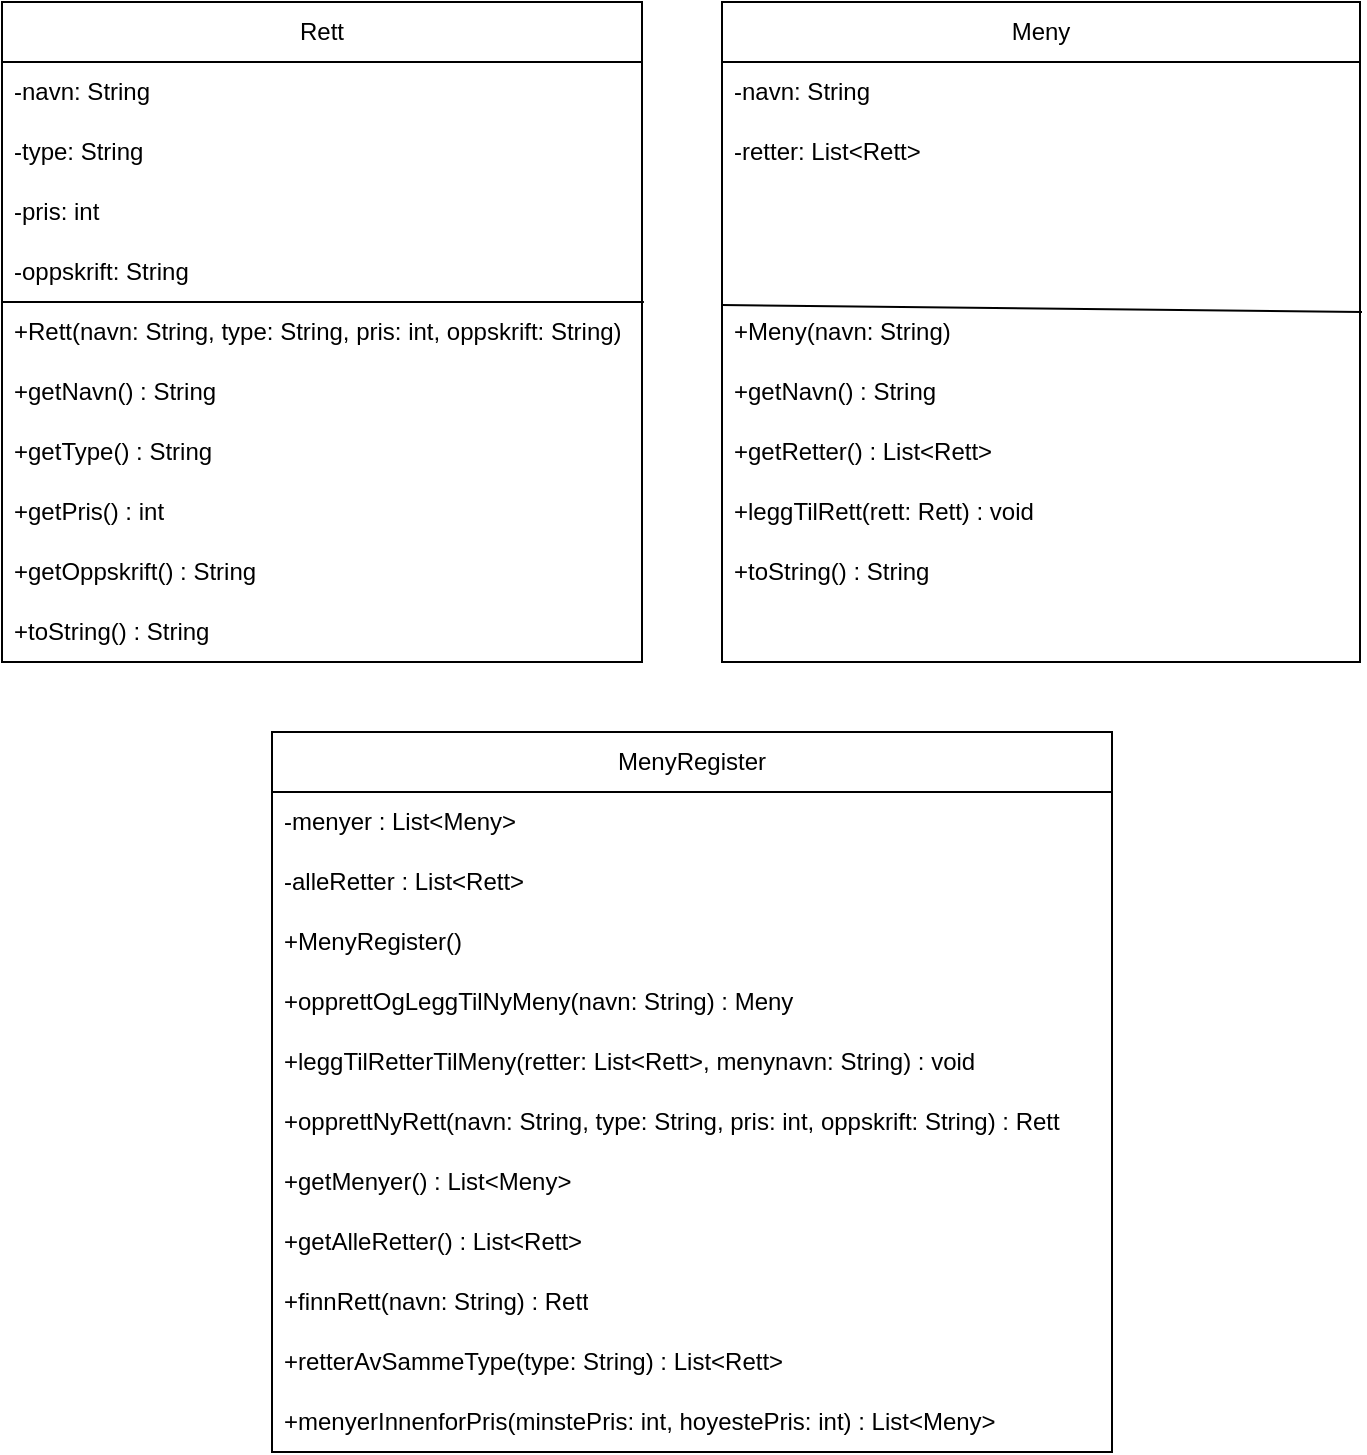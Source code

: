 <mxfile version="21.7.4" type="device">
  <diagram name="Page-1" id="zoSbR6VGBXvLc-6SordA">
    <mxGraphModel dx="776" dy="514" grid="1" gridSize="10" guides="1" tooltips="1" connect="1" arrows="1" fold="1" page="1" pageScale="1" pageWidth="850" pageHeight="1100" math="0" shadow="0">
      <root>
        <mxCell id="0" />
        <mxCell id="1" parent="0" />
        <mxCell id="HSt3kR7e06BfaK-hT1Uo-1" value="Rett" style="swimlane;fontStyle=0;childLayout=stackLayout;horizontal=1;startSize=30;horizontalStack=0;resizeParent=1;resizeParentMax=0;resizeLast=0;collapsible=1;marginBottom=0;whiteSpace=wrap;html=1;" vertex="1" parent="1">
          <mxGeometry x="80" y="115" width="320" height="330" as="geometry">
            <mxRectangle x="80" y="115" width="60" height="30" as="alternateBounds" />
          </mxGeometry>
        </mxCell>
        <mxCell id="HSt3kR7e06BfaK-hT1Uo-2" value="-navn: String" style="text;strokeColor=none;fillColor=none;align=left;verticalAlign=middle;spacingLeft=4;spacingRight=4;overflow=hidden;points=[[0,0.5],[1,0.5]];portConstraint=eastwest;rotatable=0;whiteSpace=wrap;html=1;" vertex="1" parent="HSt3kR7e06BfaK-hT1Uo-1">
          <mxGeometry y="30" width="320" height="30" as="geometry" />
        </mxCell>
        <mxCell id="HSt3kR7e06BfaK-hT1Uo-3" value="-type: String" style="text;strokeColor=none;fillColor=none;align=left;verticalAlign=middle;spacingLeft=4;spacingRight=4;overflow=hidden;points=[[0,0.5],[1,0.5]];portConstraint=eastwest;rotatable=0;whiteSpace=wrap;html=1;" vertex="1" parent="HSt3kR7e06BfaK-hT1Uo-1">
          <mxGeometry y="60" width="320" height="30" as="geometry" />
        </mxCell>
        <mxCell id="HSt3kR7e06BfaK-hT1Uo-4" value="-pris: int" style="text;strokeColor=none;fillColor=none;align=left;verticalAlign=middle;spacingLeft=4;spacingRight=4;overflow=hidden;points=[[0,0.5],[1,0.5]];portConstraint=eastwest;rotatable=0;whiteSpace=wrap;html=1;" vertex="1" parent="HSt3kR7e06BfaK-hT1Uo-1">
          <mxGeometry y="90" width="320" height="30" as="geometry" />
        </mxCell>
        <mxCell id="HSt3kR7e06BfaK-hT1Uo-5" value="-oppskrift: String" style="text;strokeColor=none;fillColor=none;align=left;verticalAlign=middle;spacingLeft=4;spacingRight=4;overflow=hidden;points=[[0,0.5],[1,0.5]];portConstraint=eastwest;rotatable=0;whiteSpace=wrap;html=1;" vertex="1" parent="HSt3kR7e06BfaK-hT1Uo-1">
          <mxGeometry y="120" width="320" height="30" as="geometry" />
        </mxCell>
        <mxCell id="HSt3kR7e06BfaK-hT1Uo-22" value="+Rett(navn: String, type: String, pris: int, oppskrift: String)" style="text;strokeColor=none;fillColor=none;align=left;verticalAlign=middle;spacingLeft=4;spacingRight=4;overflow=hidden;points=[[0,0.5],[1,0.5]];portConstraint=eastwest;rotatable=0;whiteSpace=wrap;html=1;" vertex="1" parent="HSt3kR7e06BfaK-hT1Uo-1">
          <mxGeometry y="150" width="320" height="30" as="geometry" />
        </mxCell>
        <mxCell id="HSt3kR7e06BfaK-hT1Uo-9" value="" style="endArrow=none;html=1;rounded=0;entryX=1.003;entryY=0.001;entryDx=0;entryDy=0;entryPerimeter=0;" edge="1" parent="HSt3kR7e06BfaK-hT1Uo-1" target="HSt3kR7e06BfaK-hT1Uo-22">
          <mxGeometry width="50" height="50" relative="1" as="geometry">
            <mxPoint y="150" as="sourcePoint" />
            <mxPoint x="110" y="150" as="targetPoint" />
          </mxGeometry>
        </mxCell>
        <mxCell id="HSt3kR7e06BfaK-hT1Uo-8" value="+getNavn() : String" style="text;strokeColor=none;fillColor=none;align=left;verticalAlign=middle;spacingLeft=4;spacingRight=4;overflow=hidden;points=[[0,0.5],[1,0.5]];portConstraint=eastwest;rotatable=0;whiteSpace=wrap;html=1;" vertex="1" parent="HSt3kR7e06BfaK-hT1Uo-1">
          <mxGeometry y="180" width="320" height="30" as="geometry" />
        </mxCell>
        <mxCell id="HSt3kR7e06BfaK-hT1Uo-7" value="+getType() : String" style="text;strokeColor=none;fillColor=none;align=left;verticalAlign=middle;spacingLeft=4;spacingRight=4;overflow=hidden;points=[[0,0.5],[1,0.5]];portConstraint=eastwest;rotatable=0;whiteSpace=wrap;html=1;" vertex="1" parent="HSt3kR7e06BfaK-hT1Uo-1">
          <mxGeometry y="210" width="320" height="30" as="geometry" />
        </mxCell>
        <mxCell id="HSt3kR7e06BfaK-hT1Uo-6" value="+getPris() : int" style="text;strokeColor=none;fillColor=none;align=left;verticalAlign=middle;spacingLeft=4;spacingRight=4;overflow=hidden;points=[[0,0.5],[1,0.5]];portConstraint=eastwest;rotatable=0;whiteSpace=wrap;html=1;" vertex="1" parent="HSt3kR7e06BfaK-hT1Uo-1">
          <mxGeometry y="240" width="320" height="30" as="geometry" />
        </mxCell>
        <mxCell id="HSt3kR7e06BfaK-hT1Uo-10" value="+getOppskrift() : String" style="text;strokeColor=none;fillColor=none;align=left;verticalAlign=middle;spacingLeft=4;spacingRight=4;overflow=hidden;points=[[0,0.5],[1,0.5]];portConstraint=eastwest;rotatable=0;whiteSpace=wrap;html=1;" vertex="1" parent="HSt3kR7e06BfaK-hT1Uo-1">
          <mxGeometry y="270" width="320" height="30" as="geometry" />
        </mxCell>
        <mxCell id="HSt3kR7e06BfaK-hT1Uo-11" value="+toString() : String" style="text;strokeColor=none;fillColor=none;align=left;verticalAlign=middle;spacingLeft=4;spacingRight=4;overflow=hidden;points=[[0,0.5],[1,0.5]];portConstraint=eastwest;rotatable=0;whiteSpace=wrap;html=1;" vertex="1" parent="HSt3kR7e06BfaK-hT1Uo-1">
          <mxGeometry y="300" width="320" height="30" as="geometry" />
        </mxCell>
        <mxCell id="HSt3kR7e06BfaK-hT1Uo-12" value="Meny" style="swimlane;fontStyle=0;childLayout=stackLayout;horizontal=1;startSize=30;horizontalStack=0;resizeParent=1;resizeParentMax=0;resizeLast=0;collapsible=1;marginBottom=0;whiteSpace=wrap;html=1;" vertex="1" parent="1">
          <mxGeometry x="440" y="115" width="319" height="330" as="geometry" />
        </mxCell>
        <mxCell id="HSt3kR7e06BfaK-hT1Uo-13" value="-navn: String" style="text;strokeColor=none;fillColor=none;align=left;verticalAlign=middle;spacingLeft=4;spacingRight=4;overflow=hidden;points=[[0,0.5],[1,0.5]];portConstraint=eastwest;rotatable=0;whiteSpace=wrap;html=1;" vertex="1" parent="HSt3kR7e06BfaK-hT1Uo-12">
          <mxGeometry y="30" width="319" height="30" as="geometry" />
        </mxCell>
        <mxCell id="HSt3kR7e06BfaK-hT1Uo-14" value="-retter: List&amp;lt;Rett&amp;gt;" style="text;strokeColor=none;fillColor=none;align=left;verticalAlign=middle;spacingLeft=4;spacingRight=4;overflow=hidden;points=[[0,0.5],[1,0.5]];portConstraint=eastwest;rotatable=0;whiteSpace=wrap;html=1;" vertex="1" parent="HSt3kR7e06BfaK-hT1Uo-12">
          <mxGeometry y="60" width="319" height="30" as="geometry" />
        </mxCell>
        <mxCell id="HSt3kR7e06BfaK-hT1Uo-41" style="text;strokeColor=none;fillColor=none;align=left;verticalAlign=middle;spacingLeft=4;spacingRight=4;overflow=hidden;points=[[0,0.5],[1,0.5]];portConstraint=eastwest;rotatable=0;whiteSpace=wrap;html=1;" vertex="1" parent="HSt3kR7e06BfaK-hT1Uo-12">
          <mxGeometry y="90" width="319" height="30" as="geometry" />
        </mxCell>
        <mxCell id="HSt3kR7e06BfaK-hT1Uo-42" style="text;strokeColor=none;fillColor=none;align=left;verticalAlign=middle;spacingLeft=4;spacingRight=4;overflow=hidden;points=[[0,0.5],[1,0.5]];portConstraint=eastwest;rotatable=0;whiteSpace=wrap;html=1;" vertex="1" parent="HSt3kR7e06BfaK-hT1Uo-12">
          <mxGeometry y="120" width="319" height="30" as="geometry" />
        </mxCell>
        <mxCell id="HSt3kR7e06BfaK-hT1Uo-17" value="+Meny(navn: String)" style="text;strokeColor=none;fillColor=none;align=left;verticalAlign=middle;spacingLeft=4;spacingRight=4;overflow=hidden;points=[[0,0.5],[1,0.5]];portConstraint=eastwest;rotatable=0;whiteSpace=wrap;html=1;" vertex="1" parent="HSt3kR7e06BfaK-hT1Uo-12">
          <mxGeometry y="150" width="319" height="30" as="geometry" />
        </mxCell>
        <mxCell id="HSt3kR7e06BfaK-hT1Uo-24" value="+getNavn() : String" style="text;strokeColor=none;fillColor=none;align=left;verticalAlign=middle;spacingLeft=4;spacingRight=4;overflow=hidden;points=[[0,0.5],[1,0.5]];portConstraint=eastwest;rotatable=0;whiteSpace=wrap;html=1;" vertex="1" parent="HSt3kR7e06BfaK-hT1Uo-12">
          <mxGeometry y="180" width="319" height="30" as="geometry" />
        </mxCell>
        <mxCell id="HSt3kR7e06BfaK-hT1Uo-25" value="+getRetter() : List&amp;lt;Rett&amp;gt;" style="text;strokeColor=none;fillColor=none;align=left;verticalAlign=middle;spacingLeft=4;spacingRight=4;overflow=hidden;points=[[0,0.5],[1,0.5]];portConstraint=eastwest;rotatable=0;whiteSpace=wrap;html=1;" vertex="1" parent="HSt3kR7e06BfaK-hT1Uo-12">
          <mxGeometry y="210" width="319" height="30" as="geometry" />
        </mxCell>
        <mxCell id="HSt3kR7e06BfaK-hT1Uo-27" value="+leggTilRett(rett: Rett) : void" style="text;strokeColor=none;fillColor=none;align=left;verticalAlign=middle;spacingLeft=4;spacingRight=4;overflow=hidden;points=[[0,0.5],[1,0.5]];portConstraint=eastwest;rotatable=0;whiteSpace=wrap;html=1;" vertex="1" parent="HSt3kR7e06BfaK-hT1Uo-12">
          <mxGeometry y="240" width="319" height="30" as="geometry" />
        </mxCell>
        <mxCell id="HSt3kR7e06BfaK-hT1Uo-26" value="+toString() : String" style="text;strokeColor=none;fillColor=none;align=left;verticalAlign=middle;spacingLeft=4;spacingRight=4;overflow=hidden;points=[[0,0.5],[1,0.5]];portConstraint=eastwest;rotatable=0;whiteSpace=wrap;html=1;" vertex="1" parent="HSt3kR7e06BfaK-hT1Uo-12">
          <mxGeometry y="270" width="319" height="30" as="geometry" />
        </mxCell>
        <mxCell id="HSt3kR7e06BfaK-hT1Uo-43" style="text;strokeColor=none;fillColor=none;align=left;verticalAlign=middle;spacingLeft=4;spacingRight=4;overflow=hidden;points=[[0,0.5],[1,0.5]];portConstraint=eastwest;rotatable=0;whiteSpace=wrap;html=1;" vertex="1" parent="HSt3kR7e06BfaK-hT1Uo-12">
          <mxGeometry y="300" width="319" height="30" as="geometry" />
        </mxCell>
        <mxCell id="HSt3kR7e06BfaK-hT1Uo-19" value="" style="endArrow=none;html=1;rounded=0;exitX=-0.001;exitY=1.051;exitDx=0;exitDy=0;exitPerimeter=0;" edge="1" parent="HSt3kR7e06BfaK-hT1Uo-12" source="HSt3kR7e06BfaK-hT1Uo-42">
          <mxGeometry width="50" height="50" relative="1" as="geometry">
            <mxPoint y="90" as="sourcePoint" />
            <mxPoint x="320" y="155" as="targetPoint" />
          </mxGeometry>
        </mxCell>
        <mxCell id="HSt3kR7e06BfaK-hT1Uo-28" value="MenyRegister" style="swimlane;fontStyle=0;childLayout=stackLayout;horizontal=1;startSize=30;horizontalStack=0;resizeParent=1;resizeParentMax=0;resizeLast=0;collapsible=1;marginBottom=0;whiteSpace=wrap;html=1;" vertex="1" parent="1">
          <mxGeometry x="215" y="480" width="420" height="360" as="geometry" />
        </mxCell>
        <mxCell id="HSt3kR7e06BfaK-hT1Uo-29" value="-menyer : List&amp;lt;Meny&amp;gt;" style="text;strokeColor=none;fillColor=none;align=left;verticalAlign=middle;spacingLeft=4;spacingRight=4;overflow=hidden;points=[[0,0.5],[1,0.5]];portConstraint=eastwest;rotatable=0;whiteSpace=wrap;html=1;" vertex="1" parent="HSt3kR7e06BfaK-hT1Uo-28">
          <mxGeometry y="30" width="420" height="30" as="geometry" />
        </mxCell>
        <mxCell id="HSt3kR7e06BfaK-hT1Uo-30" value="-alleRetter : List&amp;lt;Rett&amp;gt;" style="text;strokeColor=none;fillColor=none;align=left;verticalAlign=middle;spacingLeft=4;spacingRight=4;overflow=hidden;points=[[0,0.5],[1,0.5]];portConstraint=eastwest;rotatable=0;whiteSpace=wrap;html=1;" vertex="1" parent="HSt3kR7e06BfaK-hT1Uo-28">
          <mxGeometry y="60" width="420" height="30" as="geometry" />
        </mxCell>
        <mxCell id="HSt3kR7e06BfaK-hT1Uo-31" value="+MenyRegister()" style="text;strokeColor=none;fillColor=none;align=left;verticalAlign=middle;spacingLeft=4;spacingRight=4;overflow=hidden;points=[[0,0.5],[1,0.5]];portConstraint=eastwest;rotatable=0;whiteSpace=wrap;html=1;" vertex="1" parent="HSt3kR7e06BfaK-hT1Uo-28">
          <mxGeometry y="90" width="420" height="30" as="geometry" />
        </mxCell>
        <mxCell id="HSt3kR7e06BfaK-hT1Uo-34" value="+opprettOgLeggTilNyMeny(navn: String) : Meny&amp;nbsp;" style="text;strokeColor=none;fillColor=none;align=left;verticalAlign=middle;spacingLeft=4;spacingRight=4;overflow=hidden;points=[[0,0.5],[1,0.5]];portConstraint=eastwest;rotatable=0;whiteSpace=wrap;html=1;" vertex="1" parent="HSt3kR7e06BfaK-hT1Uo-28">
          <mxGeometry y="120" width="420" height="30" as="geometry" />
        </mxCell>
        <mxCell id="HSt3kR7e06BfaK-hT1Uo-33" value="+leggTilRetterTilMeny(retter: List&amp;lt;Rett&amp;gt;, menynavn: String) : void" style="text;strokeColor=none;fillColor=none;align=left;verticalAlign=middle;spacingLeft=4;spacingRight=4;overflow=hidden;points=[[0,0.5],[1,0.5]];portConstraint=eastwest;rotatable=0;whiteSpace=wrap;html=1;" vertex="1" parent="HSt3kR7e06BfaK-hT1Uo-28">
          <mxGeometry y="150" width="420" height="30" as="geometry" />
        </mxCell>
        <mxCell id="HSt3kR7e06BfaK-hT1Uo-32" value="+opprettNyRett(navn: String, type: String, pris: int, oppskrift: String) : Rett" style="text;strokeColor=none;fillColor=none;align=left;verticalAlign=middle;spacingLeft=4;spacingRight=4;overflow=hidden;points=[[0,0.5],[1,0.5]];portConstraint=eastwest;rotatable=0;whiteSpace=wrap;html=1;" vertex="1" parent="HSt3kR7e06BfaK-hT1Uo-28">
          <mxGeometry y="180" width="420" height="30" as="geometry" />
        </mxCell>
        <mxCell id="HSt3kR7e06BfaK-hT1Uo-37" value="+getMenyer() : List&amp;lt;Meny&amp;gt;" style="text;strokeColor=none;fillColor=none;align=left;verticalAlign=middle;spacingLeft=4;spacingRight=4;overflow=hidden;points=[[0,0.5],[1,0.5]];portConstraint=eastwest;rotatable=0;whiteSpace=wrap;html=1;" vertex="1" parent="HSt3kR7e06BfaK-hT1Uo-28">
          <mxGeometry y="210" width="420" height="30" as="geometry" />
        </mxCell>
        <mxCell id="HSt3kR7e06BfaK-hT1Uo-36" value="+getAlleRetter() : List&amp;lt;Rett&amp;gt;" style="text;strokeColor=none;fillColor=none;align=left;verticalAlign=middle;spacingLeft=4;spacingRight=4;overflow=hidden;points=[[0,0.5],[1,0.5]];portConstraint=eastwest;rotatable=0;whiteSpace=wrap;html=1;" vertex="1" parent="HSt3kR7e06BfaK-hT1Uo-28">
          <mxGeometry y="240" width="420" height="30" as="geometry" />
        </mxCell>
        <mxCell id="HSt3kR7e06BfaK-hT1Uo-35" value="+finnRett(navn: String) : Rett" style="text;strokeColor=none;fillColor=none;align=left;verticalAlign=middle;spacingLeft=4;spacingRight=4;overflow=hidden;points=[[0,0.5],[1,0.5]];portConstraint=eastwest;rotatable=0;whiteSpace=wrap;html=1;" vertex="1" parent="HSt3kR7e06BfaK-hT1Uo-28">
          <mxGeometry y="270" width="420" height="30" as="geometry" />
        </mxCell>
        <mxCell id="HSt3kR7e06BfaK-hT1Uo-40" value="+retterAvSammeType(type: String) : List&amp;lt;Rett&amp;gt;" style="text;strokeColor=none;fillColor=none;align=left;verticalAlign=middle;spacingLeft=4;spacingRight=4;overflow=hidden;points=[[0,0.5],[1,0.5]];portConstraint=eastwest;rotatable=0;whiteSpace=wrap;html=1;" vertex="1" parent="HSt3kR7e06BfaK-hT1Uo-28">
          <mxGeometry y="300" width="420" height="30" as="geometry" />
        </mxCell>
        <mxCell id="HSt3kR7e06BfaK-hT1Uo-39" value="+menyerInnenforPris(minstePris: int, hoyestePris: int) : List&amp;lt;Meny&amp;gt;" style="text;strokeColor=none;fillColor=none;align=left;verticalAlign=middle;spacingLeft=4;spacingRight=4;overflow=hidden;points=[[0,0.5],[1,0.5]];portConstraint=eastwest;rotatable=0;whiteSpace=wrap;html=1;" vertex="1" parent="HSt3kR7e06BfaK-hT1Uo-28">
          <mxGeometry y="330" width="420" height="30" as="geometry" />
        </mxCell>
      </root>
    </mxGraphModel>
  </diagram>
</mxfile>
